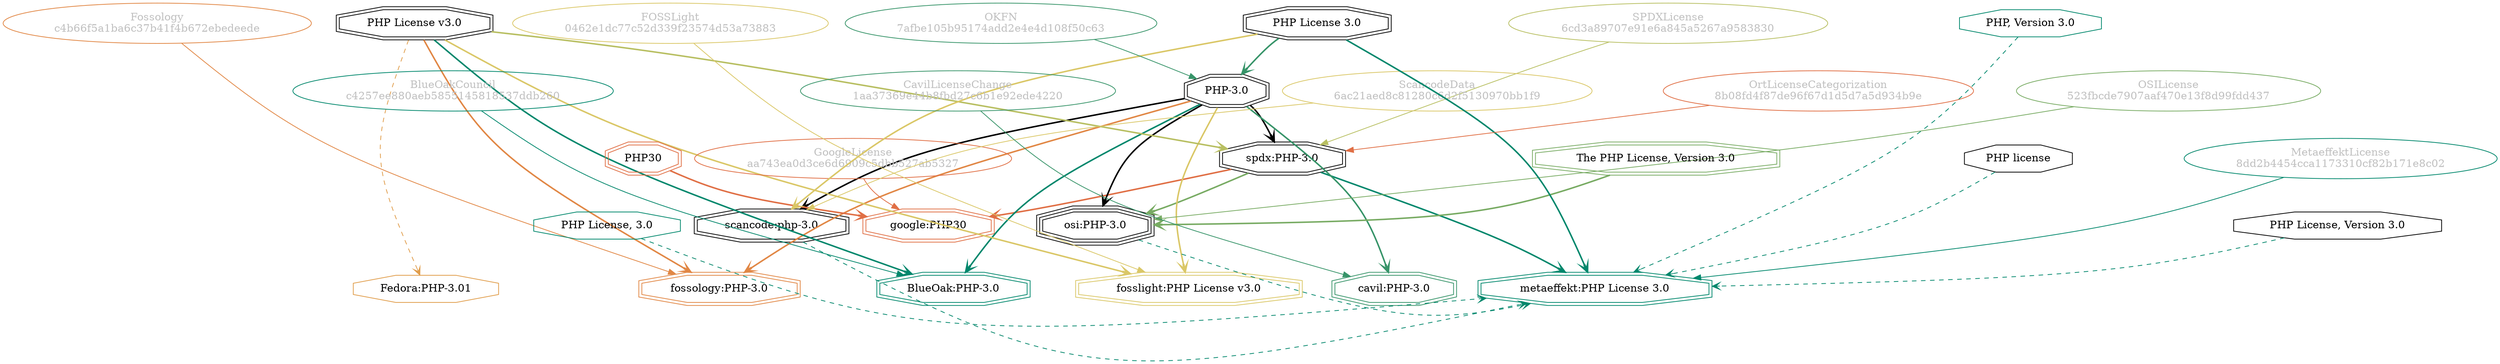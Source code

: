 strict digraph {
    node [shape=box];
    graph [splines=curved];
    3607 [label="SPDXLicense\n6cd3a89707e91e6a845a5267a9583830"
         ,fontcolor=gray
         ,color="#b8bf62"
         ,fillcolor="beige;1"
         ,shape=ellipse];
    3608 [label="spdx:PHP-3.0"
         ,shape=doubleoctagon];
    3609 [label="PHP-3.0"
         ,shape=doubleoctagon];
    3610 [label="PHP License v3.0"
         ,shape=doubleoctagon];
    5245 [label="OSILicense\n523fbcde7907aaf470e13f8d99fdd437"
         ,fontcolor=gray
         ,color="#78ab63"
         ,fillcolor="beige;1"
         ,shape=ellipse];
    5246 [label="osi:PHP-3.0"
         ,shape=tripleoctagon];
    5247 [label="The PHP License, Version 3.0"
         ,color="#78ab63"
         ,shape=doubleoctagon];
    5561 [label="GoogleLicense\naa743ea0d3ce6d6909c5dbb527ab5327"
         ,fontcolor=gray
         ,color="#e06f45"
         ,fillcolor="beige;1"
         ,shape=ellipse];
    5562 [label="google:PHP30"
         ,color="#e06f45"
         ,shape=doubleoctagon];
    5563 [label=PHP30
         ,color="#e06f45"
         ,shape=doubleoctagon];
    8303 [label="Fedora:PHP-3.01"
         ,color="#e09d4b"
         ,shape=octagon];
    8965 [label="BlueOakCouncil\nc4257ee880aeb5855145818537ddb260"
         ,fontcolor=gray
         ,color="#00876c"
         ,fillcolor="beige;1"
         ,shape=ellipse];
    8966 [label="BlueOak:PHP-3.0"
         ,color="#00876c"
         ,shape=doubleoctagon];
    22272 [label="ScancodeData\n6ac21aed8c81280c6d2f5130970bb1f9"
          ,fontcolor=gray
          ,color="#dac767"
          ,fillcolor="beige;1"
          ,shape=ellipse];
    22273 [label="scancode:php-3.0"
          ,shape=doubleoctagon];
    22274 [label="PHP License 3.0"
          ,shape=doubleoctagon];
    25936 [label="Fossology\nc4b66f5a1ba6c37b41f4b672ebedeede"
          ,fontcolor=gray
          ,color="#e18745"
          ,fillcolor="beige;1"
          ,shape=ellipse];
    25937 [label="fossology:PHP-3.0"
          ,color="#e18745"
          ,shape=doubleoctagon];
    27261 [label="PHP license"
          ,shape=octagon];
    28379 [label="OKFN\n7afbe105b95174add2e4e4d108f50c63"
          ,fontcolor=gray
          ,color="#379469"
          ,fillcolor="beige;1"
          ,shape=ellipse];
    35165 [label="OrtLicenseCategorization\n8b08fd4f87de96f67d1d5d7a5d934b9e"
          ,fontcolor=gray
          ,color="#e06f45"
          ,fillcolor="beige;1"
          ,shape=ellipse];
    37394 [label="CavilLicenseChange\n1aa37369e44b8fbd27c6b1e92ede4220"
          ,fontcolor=gray
          ,color="#379469"
          ,fillcolor="beige;1"
          ,shape=ellipse];
    37395 [label="cavil:PHP-3.0"
          ,color="#379469"
          ,shape=doubleoctagon];
    47220 [label="MetaeffektLicense\n8dd2b4454cca1173310cf82b171e8c02"
          ,fontcolor=gray
          ,color="#00876c"
          ,fillcolor="beige;1"
          ,shape=ellipse];
    47221 [label="metaeffekt:PHP License 3.0"
          ,color="#00876c"
          ,shape=doubleoctagon];
    47222 [label="PHP, Version 3.0"
          ,color="#00876c"
          ,shape=octagon];
    47223 [label="PHP License, Version 3.0"
          ,shape=octagon];
    47224 [label="PHP License, 3.0"
          ,color="#00876c"
          ,shape=octagon];
    51053 [label="FOSSLight\n0462e1dc77c52d339f23574d53a73883"
          ,fontcolor=gray
          ,color="#dac767"
          ,fillcolor="beige;1"
          ,shape=ellipse];
    51054 [label="fosslight:PHP License v3.0"
          ,color="#dac767"
          ,shape=doubleoctagon];
    3607 -> 3608 [weight=0.5
                 ,color="#b8bf62"];
    3608 -> 5246 [style=bold
                 ,arrowhead=vee
                 ,weight=0.7
                 ,color="#78ab63"];
    3608 -> 5562 [style=bold
                 ,arrowhead=vee
                 ,weight=0.7
                 ,color="#e06f45"];
    3608 -> 47221 [style=bold
                  ,arrowhead=vee
                  ,weight=0.7
                  ,color="#00876c"];
    3609 -> 3608 [style=bold
                 ,arrowhead=vee
                 ,weight=0.7];
    3609 -> 5246 [style=bold
                 ,arrowhead=vee
                 ,weight=0.7];
    3609 -> 8966 [style=bold
                 ,arrowhead=vee
                 ,weight=0.7
                 ,color="#00876c"];
    3609 -> 22273 [style=bold
                  ,arrowhead=vee
                  ,weight=0.7];
    3609 -> 25937 [style=bold
                  ,arrowhead=vee
                  ,weight=0.7
                  ,color="#e18745"];
    3609 -> 37395 [style=bold
                  ,arrowhead=vee
                  ,weight=0.7
                  ,color="#379469"];
    3609 -> 37395 [style=bold
                  ,arrowhead=vee
                  ,weight=0.7
                  ,color="#379469"];
    3609 -> 51054 [style=bold
                  ,arrowhead=vee
                  ,weight=0.7
                  ,color="#dac767"];
    3610 -> 3608 [style=bold
                 ,arrowhead=vee
                 ,weight=0.7
                 ,color="#b8bf62"];
    3610 -> 8303 [style=dashed
                 ,arrowhead=vee
                 ,weight=0.5
                 ,color="#e09d4b"];
    3610 -> 8966 [style=bold
                 ,arrowhead=vee
                 ,weight=0.7
                 ,color="#00876c"];
    3610 -> 25937 [style=bold
                  ,arrowhead=vee
                  ,weight=0.7
                  ,color="#e18745"];
    3610 -> 51054 [style=bold
                  ,arrowhead=vee
                  ,weight=0.7
                  ,color="#dac767"];
    5245 -> 5246 [weight=0.5
                 ,color="#78ab63"];
    5246 -> 47221 [style=dashed
                  ,arrowhead=vee
                  ,weight=0.5
                  ,color="#00876c"];
    5247 -> 5246 [style=bold
                 ,arrowhead=vee
                 ,weight=0.7
                 ,color="#78ab63"];
    5561 -> 5562 [weight=0.5
                 ,color="#e06f45"];
    5563 -> 5562 [style=bold
                 ,arrowhead=vee
                 ,weight=0.7
                 ,color="#e06f45"];
    8965 -> 8966 [weight=0.5
                 ,color="#00876c"];
    22272 -> 22273 [weight=0.5
                   ,color="#dac767"];
    22273 -> 47221 [style=dashed
                   ,arrowhead=vee
                   ,weight=0.5
                   ,color="#00876c"];
    22274 -> 3609 [style=bold
                  ,arrowhead=vee
                  ,weight=0.7
                  ,color="#379469"];
    22274 -> 22273 [style=bold
                   ,arrowhead=vee
                   ,weight=0.7
                   ,color="#dac767"];
    22274 -> 47221 [style=bold
                   ,arrowhead=vee
                   ,weight=0.7
                   ,color="#00876c"];
    25936 -> 25937 [weight=0.5
                   ,color="#e18745"];
    27261 -> 47221 [style=dashed
                   ,arrowhead=vee
                   ,weight=0.5
                   ,color="#00876c"];
    28379 -> 3609 [weight=0.5
                  ,color="#379469"];
    35165 -> 3608 [weight=0.5
                  ,color="#e06f45"];
    37394 -> 37395 [weight=0.5
                   ,color="#379469"];
    47220 -> 47221 [weight=0.5
                   ,color="#00876c"];
    47222 -> 47221 [style=dashed
                   ,arrowhead=vee
                   ,weight=0.5
                   ,color="#00876c"];
    47223 -> 47221 [style=dashed
                   ,arrowhead=vee
                   ,weight=0.5
                   ,color="#00876c"];
    47224 -> 47221 [style=dashed
                   ,arrowhead=vee
                   ,weight=0.5
                   ,color="#00876c"];
    51053 -> 51054 [weight=0.5
                   ,color="#dac767"];
}
